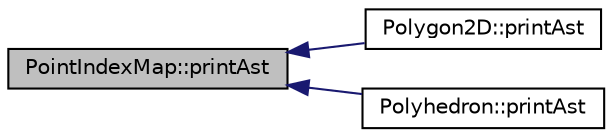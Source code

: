 digraph "PointIndexMap::printAst"
{
  edge [fontname="Helvetica",fontsize="10",labelfontname="Helvetica",labelfontsize="10"];
  node [fontname="Helvetica",fontsize="10",shape=record];
  rankdir="LR";
  Node1 [label="PointIndexMap::printAst",height=0.2,width=0.4,color="black", fillcolor="grey75", style="filled" fontcolor="black"];
  Node1 -> Node2 [dir="back",color="midnightblue",fontsize="10",style="solid",fontname="Helvetica"];
  Node2 [label="Polygon2D::printAst",height=0.2,width=0.4,color="black", fillcolor="white", style="filled",URL="$classPolygon2D.html#a9024ae139f1597b78bf0aad3ce73ed5f",tooltip="Generate AST output for this object."];
  Node1 -> Node3 [dir="back",color="midnightblue",fontsize="10",style="solid",fontname="Helvetica"];
  Node3 [label="Polyhedron::printAst",height=0.2,width=0.4,color="black", fillcolor="white", style="filled",URL="$classPolyhedron.html#a0411c4717e2fd172e96d7dde3367833c",tooltip="Generate AST output for this object."];
}
